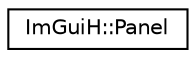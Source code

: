 digraph "Graphical Class Hierarchy"
{
 // LATEX_PDF_SIZE
  edge [fontname="Helvetica",fontsize="10",labelfontname="Helvetica",labelfontsize="10"];
  node [fontname="Helvetica",fontsize="10",shape=record];
  rankdir="LR";
  Node0 [label="ImGuiH::Panel",height=0.2,width=0.4,color="black", fillcolor="white", style="filled",URL="$class_im_gui_h_1_1_panel.html",tooltip=" "];
}
